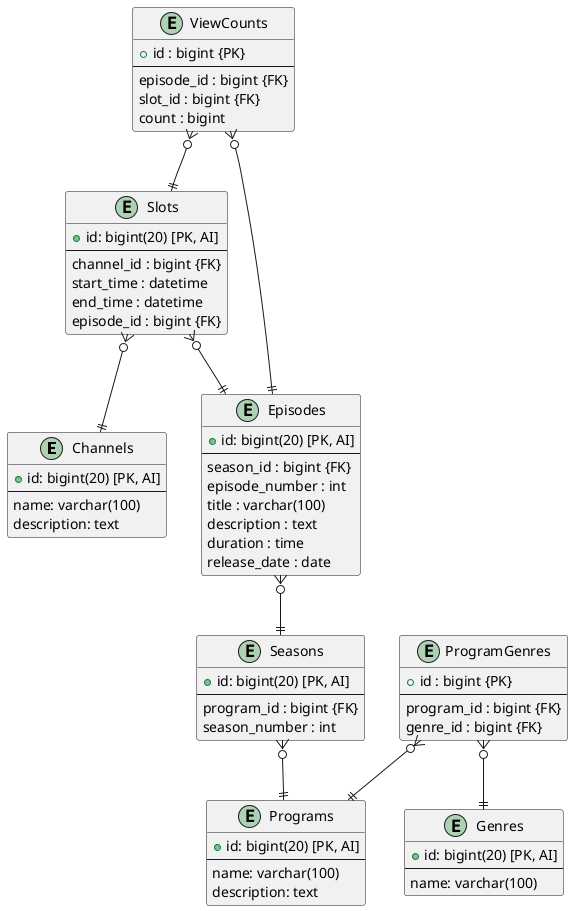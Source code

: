 @startuml
entity "Channels" as channels {
  + id: bigint(20) [PK, AI]
  ---
  name: varchar(100)
  description: text
}

entity "Slots" as slots {
  + id: bigint(20) [PK, AI]
  ---
  channel_id : bigint {FK}
  start_time : datetime
  end_time : datetime
  episode_id : bigint {FK}
}

entity "Seasons" as seasons {
  + id: bigint(20) [PK, AI]
  ---
  program_id : bigint {FK}
  season_number : int
}

entity "Episodes" as episodes {
  + id: bigint(20) [PK, AI]
  ---
  season_id : bigint {FK}
  episode_number : int
  title : varchar(100)
  description : text
  duration : time
  release_date : date
}

entity "Programs" as programs {
  + id: bigint(20) [PK, AI]
  ---
  name: varchar(100)
  description: text
}

entity "ProgramGenres" {
  + id : bigint {PK}
  --
  program_id : bigint {FK}
  genre_id : bigint {FK}
}

entity "Genres" as Genres {
  + id: bigint(20) [PK, AI]
  ---
  name: varchar(100)
}

entity "ViewCounts" {
  + id : bigint {PK}
  --
  episode_id : bigint {FK}
  slot_id : bigint {FK}
  count : bigint
}

slots }o--|| channels
slots }o--|| episodes
seasons }o--|| programs
episodes }o--|| seasons
ProgramGenres }o--|| programs
ProgramGenres }o--|| Genres
ViewCounts }o--|| episodes
ViewCounts }o--|| slots

@enduml
